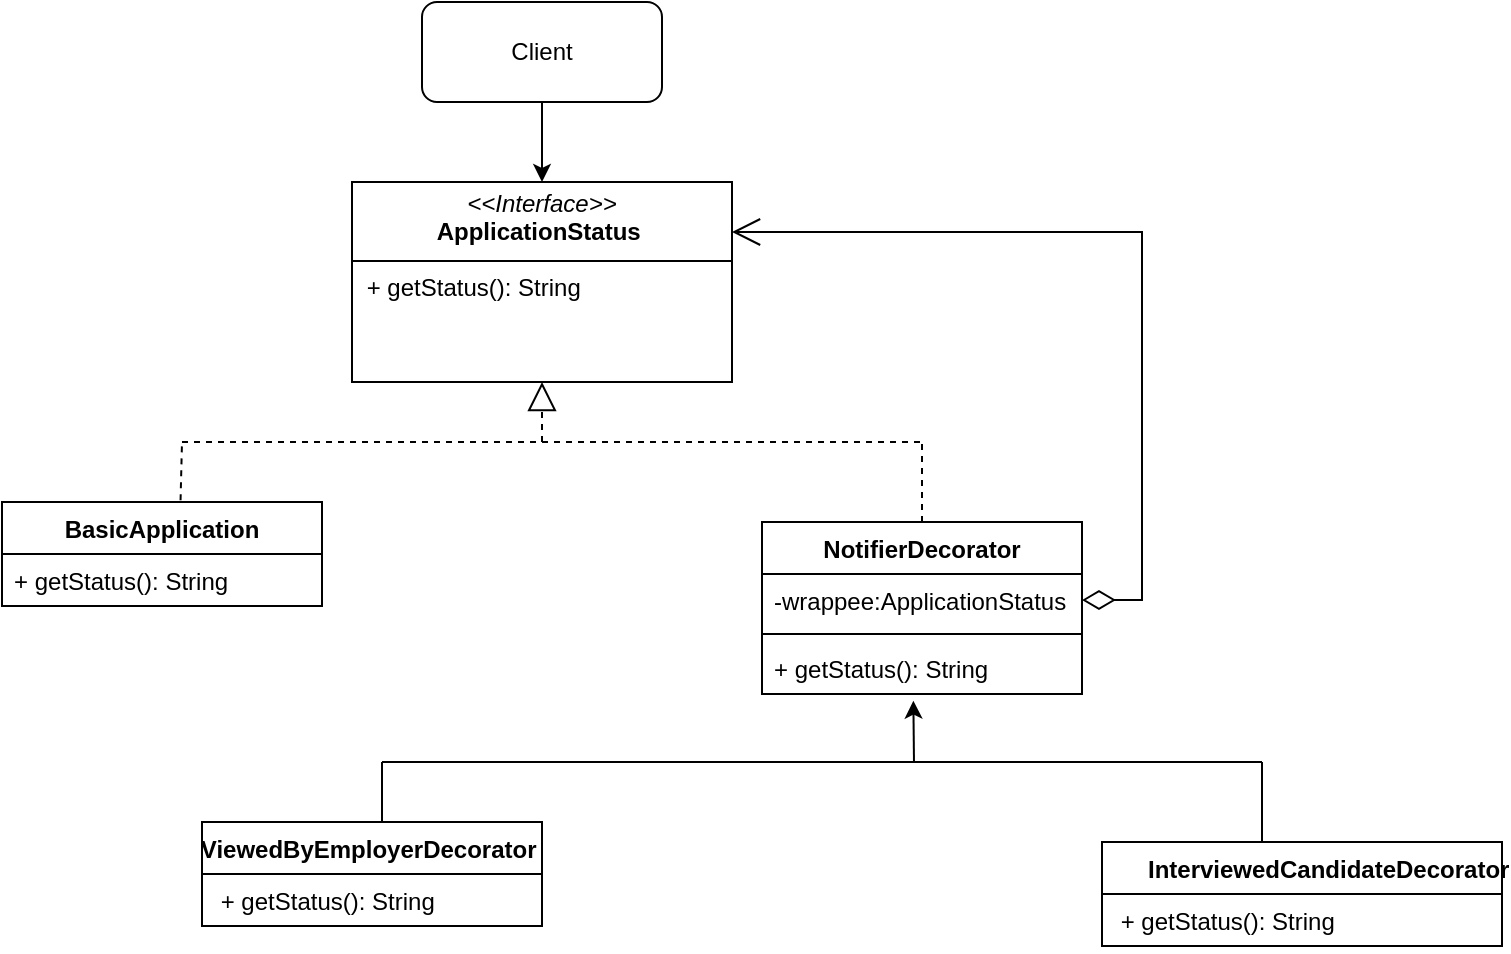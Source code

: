 <mxfile version="26.2.2">
  <diagram name="Page-1" id="evvJW0mEan1GV3IqNlOn">
    <mxGraphModel dx="788" dy="524" grid="1" gridSize="10" guides="1" tooltips="1" connect="1" arrows="1" fold="1" page="1" pageScale="1" pageWidth="850" pageHeight="1100" math="0" shadow="0">
      <root>
        <mxCell id="0" />
        <mxCell id="1" parent="0" />
        <mxCell id="gIq5g3v4qNaFK92EhBJT-1" style="edgeStyle=orthogonalEdgeStyle;rounded=0;orthogonalLoop=1;jettySize=auto;html=1;exitX=0.5;exitY=1;exitDx=0;exitDy=0;" edge="1" parent="1" source="gIq5g3v4qNaFK92EhBJT-2">
          <mxGeometry relative="1" as="geometry">
            <mxPoint x="480" y="210" as="targetPoint" />
          </mxGeometry>
        </mxCell>
        <mxCell id="gIq5g3v4qNaFK92EhBJT-2" value="Client" style="rounded=1;whiteSpace=wrap;html=1;" vertex="1" parent="1">
          <mxGeometry x="420" y="120" width="120" height="50" as="geometry" />
        </mxCell>
        <mxCell id="gIq5g3v4qNaFK92EhBJT-3" value="&lt;p style=&quot;margin:0px;margin-top:4px;text-align:center;&quot;&gt;&lt;i&gt;&amp;lt;&amp;lt;Interface&amp;gt;&amp;gt;&lt;/i&gt;&lt;br&gt;&lt;b&gt;ApplicationStatus&amp;nbsp;&lt;/b&gt;&lt;/p&gt;&lt;hr size=&quot;1&quot; style=&quot;border-style:solid;&quot;&gt;&lt;p style=&quot;margin:0px;margin-left:4px;&quot;&gt;&amp;nbsp;+ getStatus(): String&amp;nbsp; &amp;nbsp;&lt;br&gt;&lt;/p&gt;" style="verticalAlign=top;align=left;overflow=fill;html=1;whiteSpace=wrap;" vertex="1" parent="1">
          <mxGeometry x="385" y="210" width="190" height="100" as="geometry" />
        </mxCell>
        <mxCell id="gIq5g3v4qNaFK92EhBJT-4" value="BasicApplication" style="swimlane;fontStyle=1;align=center;verticalAlign=top;childLayout=stackLayout;horizontal=1;startSize=26;horizontalStack=0;resizeParent=1;resizeParentMax=0;resizeLast=0;collapsible=1;marginBottom=0;whiteSpace=wrap;html=1;" vertex="1" parent="1">
          <mxGeometry x="210" y="370" width="160" height="52" as="geometry" />
        </mxCell>
        <mxCell id="gIq5g3v4qNaFK92EhBJT-5" value="&lt;div&gt;&lt;span style=&quot;background-color: transparent;&quot;&gt;+ getStatus(): String&amp;nbsp;&lt;/span&gt;&lt;/div&gt;" style="text;strokeColor=none;fillColor=none;align=left;verticalAlign=top;spacingLeft=4;spacingRight=4;overflow=hidden;rotatable=0;points=[[0,0.5],[1,0.5]];portConstraint=eastwest;whiteSpace=wrap;html=1;" vertex="1" parent="gIq5g3v4qNaFK92EhBJT-4">
          <mxGeometry y="26" width="160" height="26" as="geometry" />
        </mxCell>
        <mxCell id="gIq5g3v4qNaFK92EhBJT-6" value="NotifierDecorator" style="swimlane;fontStyle=1;align=center;verticalAlign=top;childLayout=stackLayout;horizontal=1;startSize=26;horizontalStack=0;resizeParent=1;resizeParentMax=0;resizeLast=0;collapsible=1;marginBottom=0;whiteSpace=wrap;html=1;" vertex="1" parent="1">
          <mxGeometry x="590" y="380" width="160" height="86" as="geometry" />
        </mxCell>
        <mxCell id="gIq5g3v4qNaFK92EhBJT-7" value="-wrappee:&lt;span style=&quot;background-color: transparent; color: light-dark(rgb(0, 0, 0), rgb(255, 255, 255));&quot;&gt;ApplicationStatus&amp;nbsp;&lt;/span&gt;" style="text;strokeColor=none;fillColor=none;align=left;verticalAlign=top;spacingLeft=4;spacingRight=4;overflow=hidden;rotatable=0;points=[[0,0.5],[1,0.5]];portConstraint=eastwest;whiteSpace=wrap;html=1;" vertex="1" parent="gIq5g3v4qNaFK92EhBJT-6">
          <mxGeometry y="26" width="160" height="26" as="geometry" />
        </mxCell>
        <mxCell id="gIq5g3v4qNaFK92EhBJT-8" value="" style="line;strokeWidth=1;fillColor=none;align=left;verticalAlign=middle;spacingTop=-1;spacingLeft=3;spacingRight=3;rotatable=0;labelPosition=right;points=[];portConstraint=eastwest;strokeColor=inherit;" vertex="1" parent="gIq5g3v4qNaFK92EhBJT-6">
          <mxGeometry y="52" width="160" height="8" as="geometry" />
        </mxCell>
        <mxCell id="gIq5g3v4qNaFK92EhBJT-9" value="&lt;div&gt;+ getStatus(): String&amp;nbsp;&lt;/div&gt;" style="text;strokeColor=none;fillColor=none;align=left;verticalAlign=top;spacingLeft=4;spacingRight=4;overflow=hidden;rotatable=0;points=[[0,0.5],[1,0.5]];portConstraint=eastwest;whiteSpace=wrap;html=1;" vertex="1" parent="gIq5g3v4qNaFK92EhBJT-6">
          <mxGeometry y="60" width="160" height="26" as="geometry" />
        </mxCell>
        <mxCell id="gIq5g3v4qNaFK92EhBJT-10" value="&amp;nbsp;ViewedByEmployerDecorator&amp;nbsp;&amp;nbsp;" style="swimlane;fontStyle=1;align=center;verticalAlign=top;childLayout=stackLayout;horizontal=1;startSize=26;horizontalStack=0;resizeParent=1;resizeParentMax=0;resizeLast=0;collapsible=1;marginBottom=0;whiteSpace=wrap;html=1;" vertex="1" parent="1">
          <mxGeometry x="310" y="530" width="170" height="52" as="geometry" />
        </mxCell>
        <mxCell id="gIq5g3v4qNaFK92EhBJT-11" value="&lt;div&gt;&lt;span style=&quot;background-color: transparent;&quot;&gt;&amp;nbsp;+ getStatus(): String&amp;nbsp; &amp;nbsp;&lt;/span&gt;&lt;/div&gt;" style="text;strokeColor=none;fillColor=none;align=left;verticalAlign=top;spacingLeft=4;spacingRight=4;overflow=hidden;rotatable=0;points=[[0,0.5],[1,0.5]];portConstraint=eastwest;whiteSpace=wrap;html=1;" vertex="1" parent="gIq5g3v4qNaFK92EhBJT-10">
          <mxGeometry y="26" width="170" height="26" as="geometry" />
        </mxCell>
        <mxCell id="gIq5g3v4qNaFK92EhBJT-12" value="&lt;span style=&quot;white-space: pre;&quot;&gt;&#x9;&lt;/span&gt;InterviewedCandidateDecorator" style="swimlane;fontStyle=1;align=center;verticalAlign=top;childLayout=stackLayout;horizontal=1;startSize=26;horizontalStack=0;resizeParent=1;resizeParentMax=0;resizeLast=0;collapsible=1;marginBottom=0;whiteSpace=wrap;html=1;" vertex="1" parent="1">
          <mxGeometry x="760" y="540" width="200" height="52" as="geometry" />
        </mxCell>
        <mxCell id="gIq5g3v4qNaFK92EhBJT-13" value="&lt;div&gt;&lt;span style=&quot;background-color: transparent;&quot;&gt;&amp;nbsp;+ getStatus(): String&amp;nbsp; &amp;nbsp;&lt;/span&gt;&lt;/div&gt;" style="text;strokeColor=none;fillColor=none;align=left;verticalAlign=top;spacingLeft=4;spacingRight=4;overflow=hidden;rotatable=0;points=[[0,0.5],[1,0.5]];portConstraint=eastwest;whiteSpace=wrap;html=1;" vertex="1" parent="gIq5g3v4qNaFK92EhBJT-12">
          <mxGeometry y="26" width="200" height="26" as="geometry" />
        </mxCell>
        <mxCell id="gIq5g3v4qNaFK92EhBJT-14" value="" style="endArrow=none;dashed=1;html=1;rounded=0;exitX=0.558;exitY=-0.016;exitDx=0;exitDy=0;exitPerimeter=0;" edge="1" parent="1" source="gIq5g3v4qNaFK92EhBJT-4">
          <mxGeometry width="50" height="50" relative="1" as="geometry">
            <mxPoint x="300" y="360" as="sourcePoint" />
            <mxPoint x="300" y="340" as="targetPoint" />
          </mxGeometry>
        </mxCell>
        <mxCell id="gIq5g3v4qNaFK92EhBJT-15" value="" style="endArrow=none;dashed=1;html=1;rounded=0;" edge="1" parent="1">
          <mxGeometry width="50" height="50" relative="1" as="geometry">
            <mxPoint x="300" y="340" as="sourcePoint" />
            <mxPoint x="670" y="340" as="targetPoint" />
          </mxGeometry>
        </mxCell>
        <mxCell id="gIq5g3v4qNaFK92EhBJT-16" value="" style="endArrow=none;dashed=1;html=1;rounded=0;exitX=0.5;exitY=0;exitDx=0;exitDy=0;" edge="1" parent="1" source="gIq5g3v4qNaFK92EhBJT-6">
          <mxGeometry width="50" height="50" relative="1" as="geometry">
            <mxPoint x="480" y="400" as="sourcePoint" />
            <mxPoint x="670" y="340" as="targetPoint" />
          </mxGeometry>
        </mxCell>
        <mxCell id="gIq5g3v4qNaFK92EhBJT-17" value="" style="endArrow=block;dashed=1;endFill=0;endSize=12;html=1;rounded=0;entryX=0.5;entryY=1;entryDx=0;entryDy=0;" edge="1" parent="1" target="gIq5g3v4qNaFK92EhBJT-3">
          <mxGeometry width="160" relative="1" as="geometry">
            <mxPoint x="480" y="340" as="sourcePoint" />
            <mxPoint x="540" y="360" as="targetPoint" />
          </mxGeometry>
        </mxCell>
        <mxCell id="gIq5g3v4qNaFK92EhBJT-18" value="" style="endArrow=open;html=1;endSize=12;startArrow=diamondThin;startSize=14;startFill=0;edgeStyle=orthogonalEdgeStyle;align=left;verticalAlign=bottom;rounded=0;exitX=1;exitY=0.5;exitDx=0;exitDy=0;entryX=1;entryY=0.25;entryDx=0;entryDy=0;" edge="1" parent="1" source="gIq5g3v4qNaFK92EhBJT-7" target="gIq5g3v4qNaFK92EhBJT-3">
          <mxGeometry x="-1" y="3" relative="1" as="geometry">
            <mxPoint x="880" y="350" as="sourcePoint" />
            <mxPoint x="680" y="270" as="targetPoint" />
            <Array as="points">
              <mxPoint x="780" y="419" />
              <mxPoint x="780" y="235" />
            </Array>
          </mxGeometry>
        </mxCell>
        <mxCell id="gIq5g3v4qNaFK92EhBJT-19" value="" style="endArrow=none;html=1;rounded=0;" edge="1" parent="1">
          <mxGeometry width="50" height="50" relative="1" as="geometry">
            <mxPoint x="400" y="530" as="sourcePoint" />
            <mxPoint x="400" y="500" as="targetPoint" />
          </mxGeometry>
        </mxCell>
        <mxCell id="gIq5g3v4qNaFK92EhBJT-20" value="" style="endArrow=none;html=1;rounded=0;" edge="1" parent="1">
          <mxGeometry width="50" height="50" relative="1" as="geometry">
            <mxPoint x="400" y="500" as="sourcePoint" />
            <mxPoint x="840" y="500" as="targetPoint" />
          </mxGeometry>
        </mxCell>
        <mxCell id="gIq5g3v4qNaFK92EhBJT-21" value="" style="endArrow=none;html=1;rounded=0;" edge="1" parent="1">
          <mxGeometry width="50" height="50" relative="1" as="geometry">
            <mxPoint x="840" y="540" as="sourcePoint" />
            <mxPoint x="840" y="500" as="targetPoint" />
          </mxGeometry>
        </mxCell>
        <mxCell id="gIq5g3v4qNaFK92EhBJT-22" value="" style="endArrow=classic;html=1;rounded=0;entryX=0.473;entryY=1.128;entryDx=0;entryDy=0;entryPerimeter=0;" edge="1" parent="1" target="gIq5g3v4qNaFK92EhBJT-9">
          <mxGeometry width="50" height="50" relative="1" as="geometry">
            <mxPoint x="666" y="500" as="sourcePoint" />
            <mxPoint x="530" y="330" as="targetPoint" />
          </mxGeometry>
        </mxCell>
      </root>
    </mxGraphModel>
  </diagram>
</mxfile>
